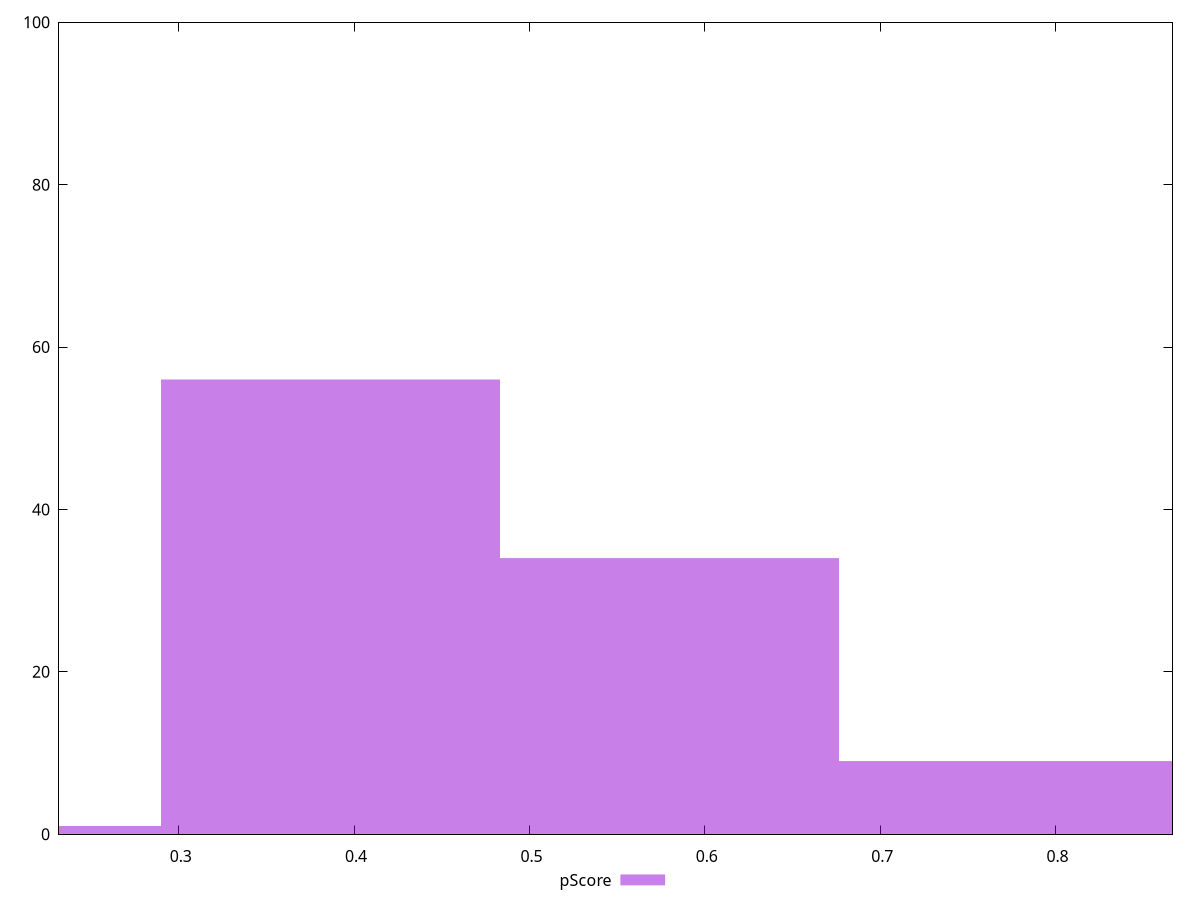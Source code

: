 reset

$pScore <<EOF
0.7731574818926035 9
0.38657874094630174 56
0.5798681114194526 34
0.19328937047315087 1
EOF

set key outside below
set boxwidth 0.19328937047315087
set xrange [0.23176470588235293:0.8666666666666667]
set yrange [0:100]
set trange [0:100]
set style fill transparent solid 0.5 noborder
set terminal svg size 640, 490 enhanced background rgb 'white'
set output "reports/report_00027_2021-02-24T12-40-31.850Z/uses-http2/samples/music/pScore/histogram.svg"

plot $pScore title "pScore" with boxes

reset
